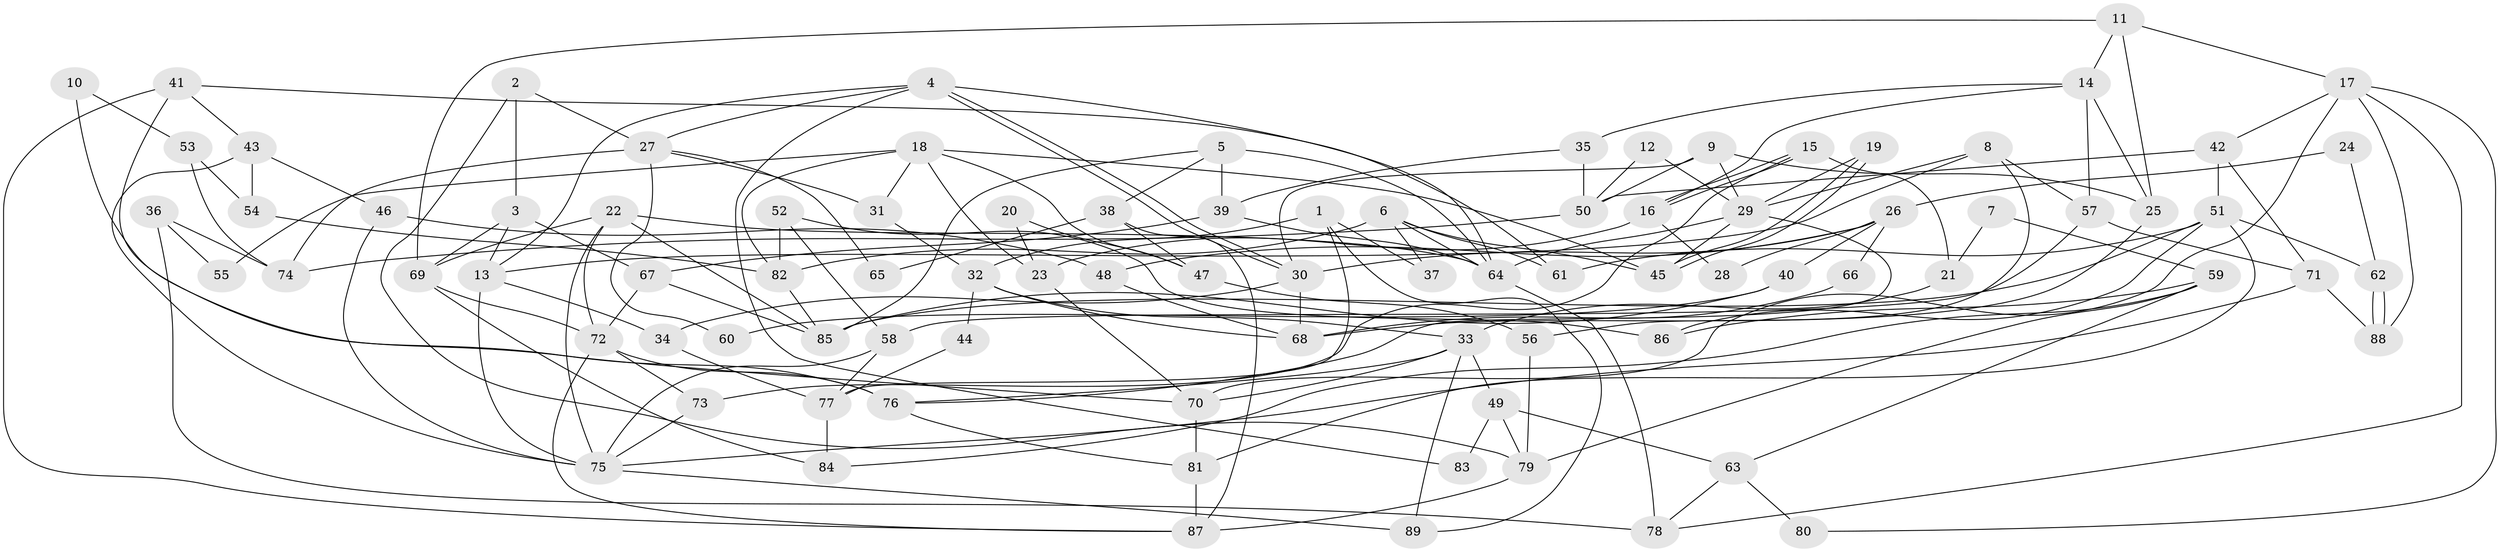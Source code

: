 // Generated by graph-tools (version 1.1) at 2025/50/03/09/25 03:50:06]
// undirected, 89 vertices, 178 edges
graph export_dot {
graph [start="1"]
  node [color=gray90,style=filled];
  1;
  2;
  3;
  4;
  5;
  6;
  7;
  8;
  9;
  10;
  11;
  12;
  13;
  14;
  15;
  16;
  17;
  18;
  19;
  20;
  21;
  22;
  23;
  24;
  25;
  26;
  27;
  28;
  29;
  30;
  31;
  32;
  33;
  34;
  35;
  36;
  37;
  38;
  39;
  40;
  41;
  42;
  43;
  44;
  45;
  46;
  47;
  48;
  49;
  50;
  51;
  52;
  53;
  54;
  55;
  56;
  57;
  58;
  59;
  60;
  61;
  62;
  63;
  64;
  65;
  66;
  67;
  68;
  69;
  70;
  71;
  72;
  73;
  74;
  75;
  76;
  77;
  78;
  79;
  80;
  81;
  82;
  83;
  84;
  85;
  86;
  87;
  88;
  89;
  1 -- 89;
  1 -- 32;
  1 -- 37;
  1 -- 77;
  2 -- 27;
  2 -- 3;
  2 -- 79;
  3 -- 13;
  3 -- 69;
  3 -- 67;
  4 -- 13;
  4 -- 30;
  4 -- 30;
  4 -- 27;
  4 -- 64;
  4 -- 83;
  5 -- 85;
  5 -- 64;
  5 -- 38;
  5 -- 39;
  6 -- 45;
  6 -- 64;
  6 -- 37;
  6 -- 61;
  6 -- 82;
  7 -- 21;
  7 -- 59;
  8 -- 57;
  8 -- 56;
  8 -- 13;
  8 -- 29;
  9 -- 29;
  9 -- 25;
  9 -- 30;
  9 -- 50;
  10 -- 70;
  10 -- 53;
  11 -- 69;
  11 -- 14;
  11 -- 17;
  11 -- 25;
  12 -- 50;
  12 -- 29;
  13 -- 34;
  13 -- 75;
  14 -- 35;
  14 -- 16;
  14 -- 25;
  14 -- 57;
  15 -- 73;
  15 -- 16;
  15 -- 16;
  15 -- 21;
  16 -- 23;
  16 -- 28;
  17 -- 70;
  17 -- 42;
  17 -- 78;
  17 -- 80;
  17 -- 88;
  18 -- 45;
  18 -- 82;
  18 -- 23;
  18 -- 31;
  18 -- 47;
  18 -- 55;
  19 -- 29;
  19 -- 45;
  19 -- 45;
  20 -- 47;
  20 -- 23;
  21 -- 33;
  22 -- 64;
  22 -- 75;
  22 -- 69;
  22 -- 72;
  22 -- 85;
  23 -- 70;
  24 -- 62;
  24 -- 26;
  25 -- 68;
  26 -- 30;
  26 -- 48;
  26 -- 28;
  26 -- 40;
  26 -- 66;
  27 -- 31;
  27 -- 60;
  27 -- 65;
  27 -- 74;
  29 -- 76;
  29 -- 45;
  29 -- 64;
  30 -- 34;
  30 -- 68;
  31 -- 32;
  32 -- 68;
  32 -- 33;
  32 -- 44;
  33 -- 49;
  33 -- 76;
  33 -- 70;
  33 -- 89;
  34 -- 77;
  35 -- 39;
  35 -- 50;
  36 -- 74;
  36 -- 78;
  36 -- 55;
  38 -- 87;
  38 -- 47;
  38 -- 65;
  39 -- 64;
  39 -- 67;
  40 -- 85;
  40 -- 60;
  41 -- 76;
  41 -- 61;
  41 -- 43;
  41 -- 87;
  42 -- 71;
  42 -- 50;
  42 -- 51;
  43 -- 75;
  43 -- 46;
  43 -- 54;
  44 -- 77;
  46 -- 75;
  46 -- 48;
  47 -- 56;
  48 -- 68;
  49 -- 63;
  49 -- 79;
  49 -- 83;
  50 -- 74;
  51 -- 85;
  51 -- 61;
  51 -- 62;
  51 -- 81;
  51 -- 86;
  52 -- 86;
  52 -- 82;
  52 -- 58;
  53 -- 54;
  53 -- 74;
  54 -- 82;
  56 -- 79;
  57 -- 71;
  57 -- 58;
  58 -- 75;
  58 -- 77;
  59 -- 84;
  59 -- 79;
  59 -- 63;
  59 -- 86;
  62 -- 88;
  62 -- 88;
  63 -- 78;
  63 -- 80;
  64 -- 78;
  66 -- 68;
  67 -- 72;
  67 -- 85;
  69 -- 72;
  69 -- 84;
  70 -- 81;
  71 -- 75;
  71 -- 88;
  72 -- 73;
  72 -- 76;
  72 -- 87;
  73 -- 75;
  75 -- 89;
  76 -- 81;
  77 -- 84;
  79 -- 87;
  81 -- 87;
  82 -- 85;
}
